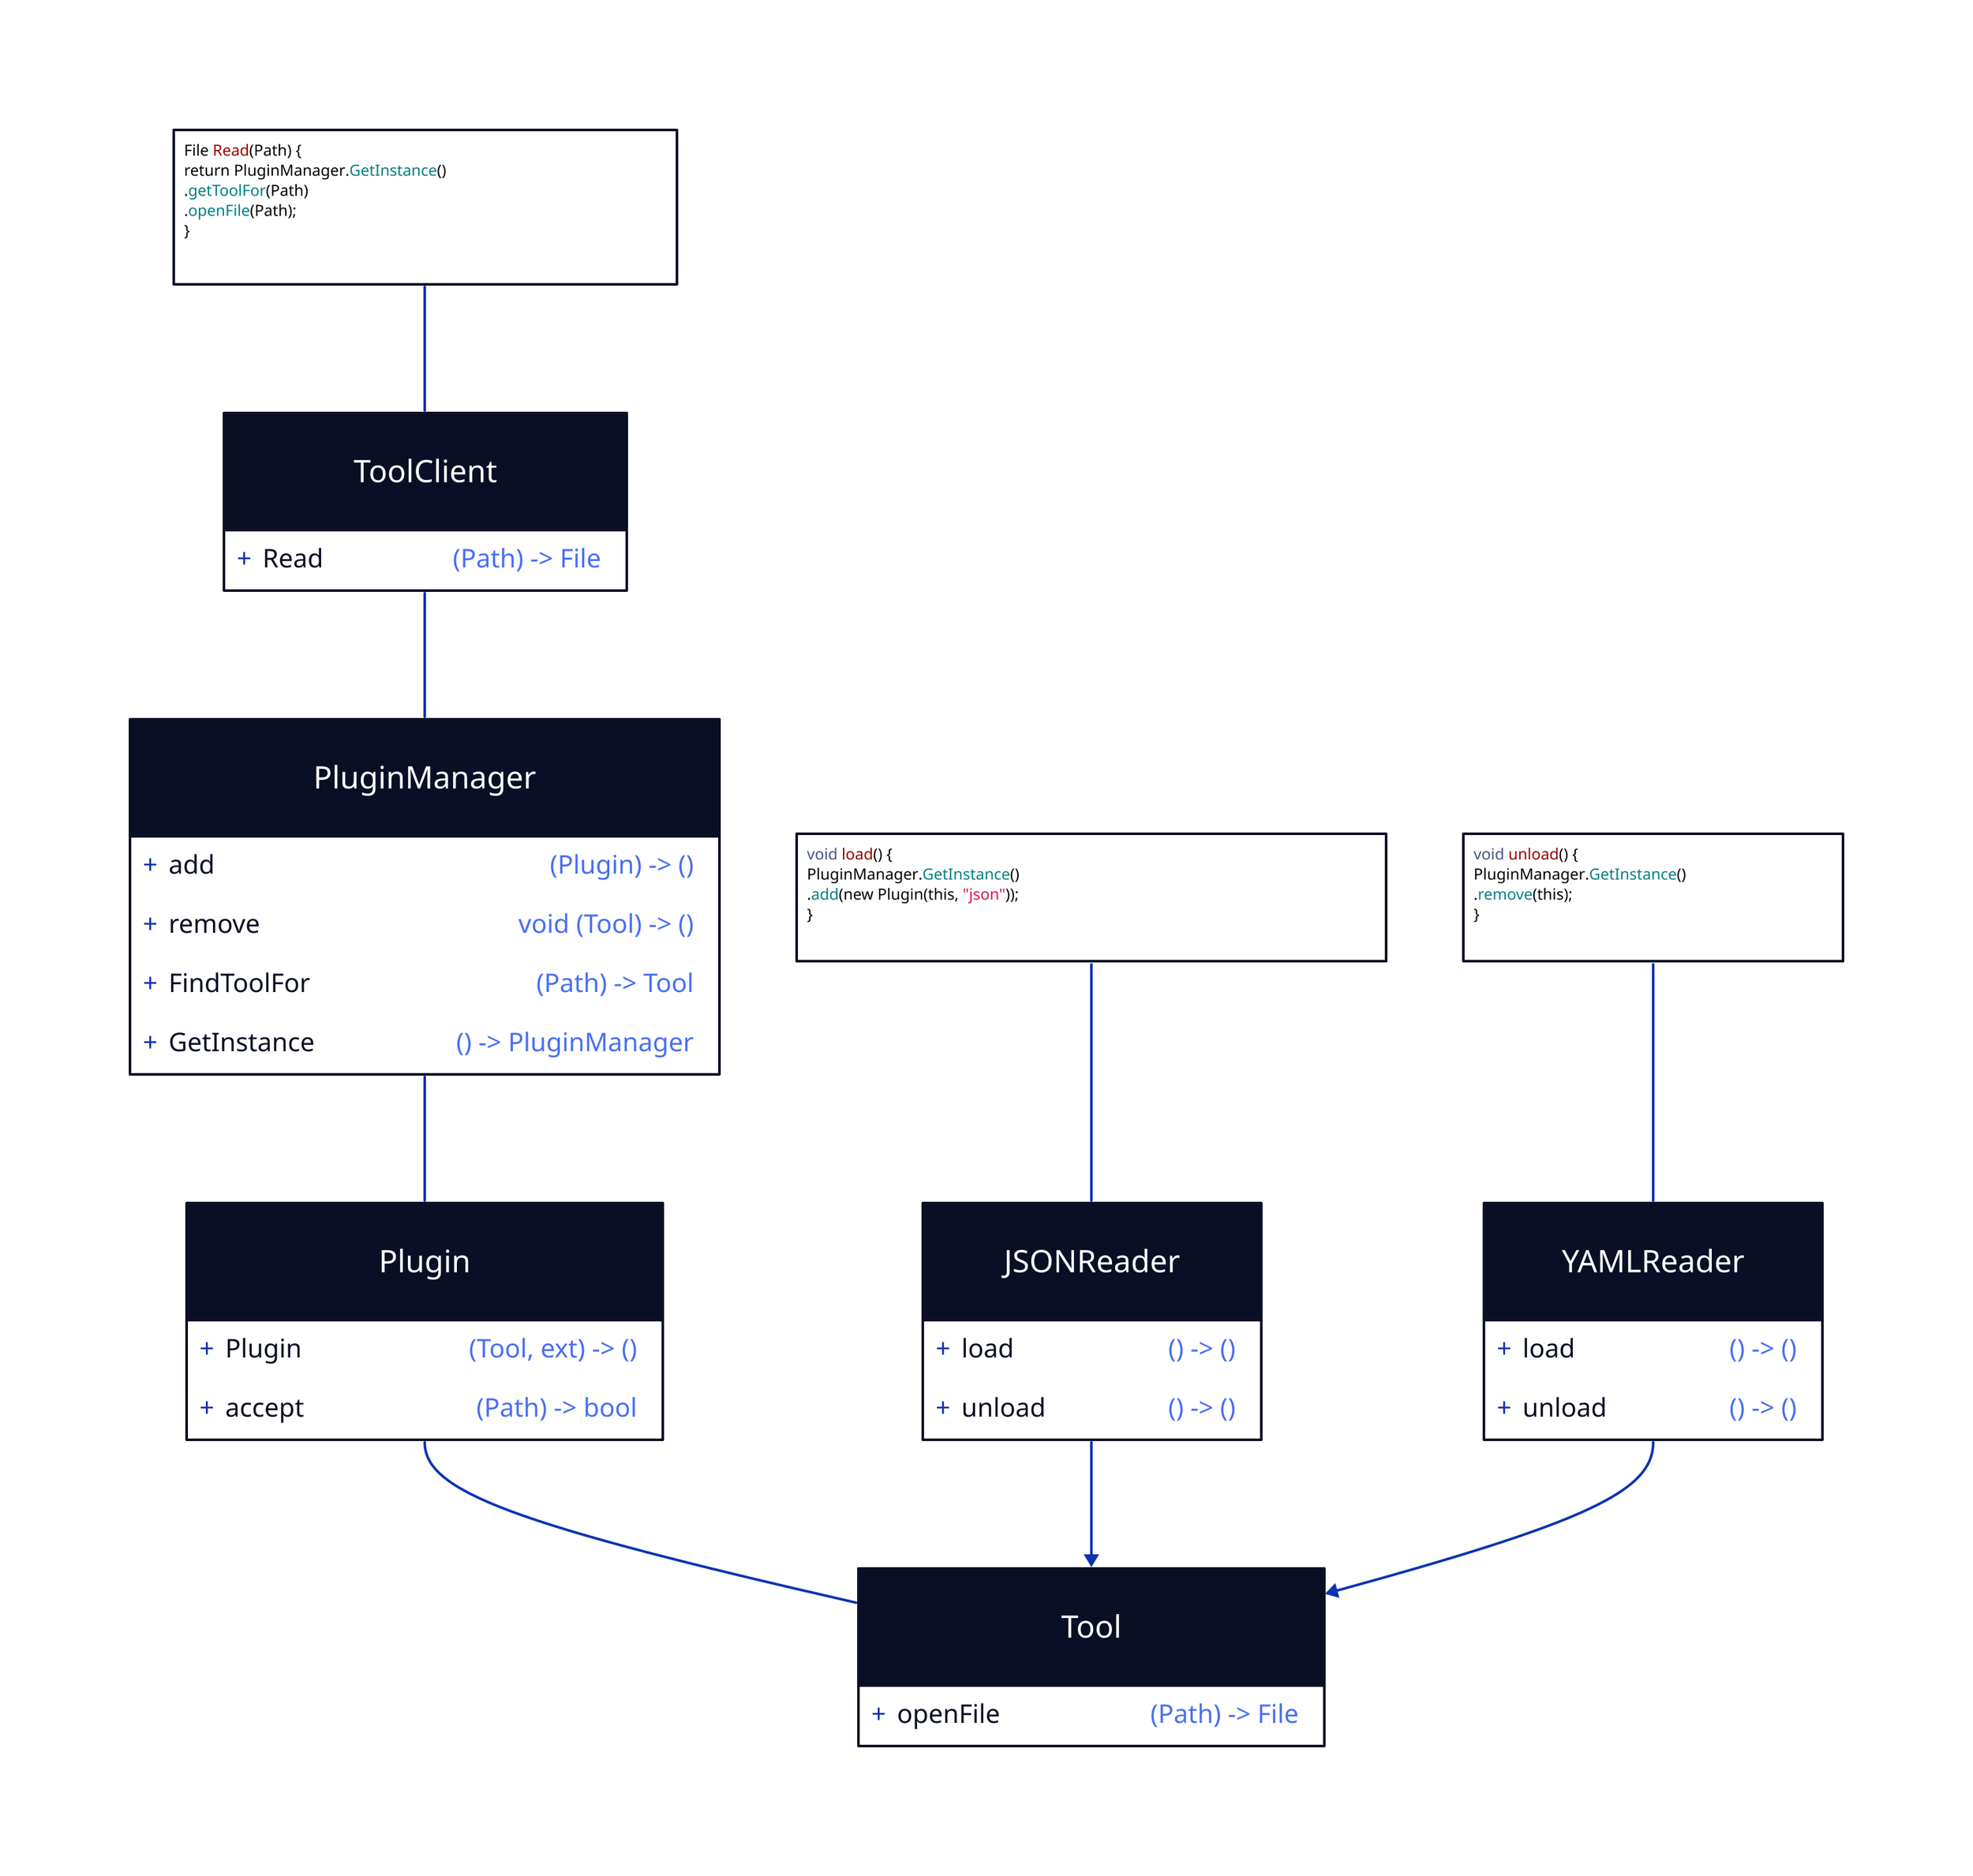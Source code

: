 tc: ToolClient {
  shape: class
  Read: (Path) -> File
}
pm: PluginManager {
  shape: class
  add: (Plugin) -> ()
  remove: void (Tool) -> ()
  FindToolFor: (Path) -> Tool
  GetInstance: () -> PluginManager
}
p: Plugin {
  shape: class
  Plugin: (Tool, ext) -> ()
  accept: (Path) -> bool
}
t: Tool {
  shape: class
  openFile: (Path) -> File
}
jr: JSONReader {
  shape: class
  load: () -> ()
  unload: () -> ()
}
yr: YAMLReader {
  shape: class
  load: () -> ()
  unload: () -> ()
}

tc -- pm -- p
p -- t
jr -> t
yr -> t

tc_note: |`java
  File Read(Path) {
    return PluginManager.GetInstance()
                        .getToolFor(Path)
                        .openFile(Path);
  }
`|
tc_note -- tc.Read

jr_load_note: |`java
  void load() {
    PluginManager.GetInstance()
                 .add(new Plugin(this, "json"));
  }
`|
jr_load_note -- jr.load

yr_unload_note: |`java
  void unload() {
    PluginManager.GetInstance()
                 .remove(this);
  }
`|
yr_unload_note -- yr.unload
